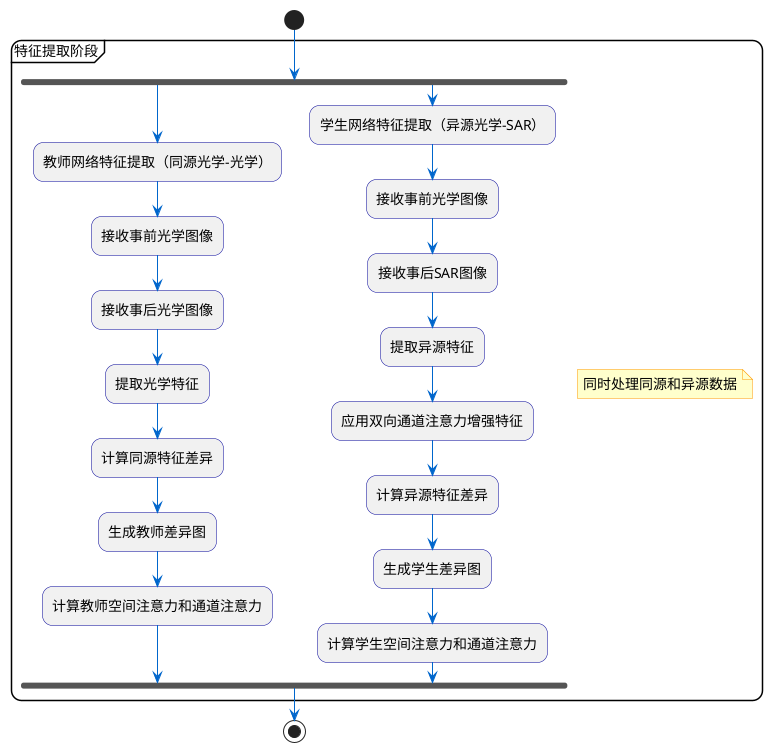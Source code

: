 @startuml 在线蒸馏-特征提取阶段
skinparam backgroundColor white
skinparam roundcorner 20
skinparam ArrowColor #0066CC
skinparam ActivityBorderColor #000099
skinparam ActivityFontSize 14
skinparam noteBorderColor #FF9900
skinparam noteFontSize 14
skinparam noteBackgroundColor #FFFFCC

start

partition "特征提取阶段" {
  fork
    :教师网络特征提取（同源光学-光学）;
    :接收事前光学图像;
    :接收事后光学图像;
    :提取光学特征;
    :计算同源特征差异;
    :生成教师差异图;
    :计算教师空间注意力和通道注意力;
  fork again
    :学生网络特征提取（异源光学-SAR）;
    :接收事前光学图像;
    :接收事后SAR图像;
    :提取异源特征;
    :应用双向通道注意力增强特征;
    :计算异源特征差异;
    :生成学生差异图;
    :计算学生空间注意力和通道注意力;
  end fork
}
note right: 同时处理同源和异源数据

stop
@enduml 